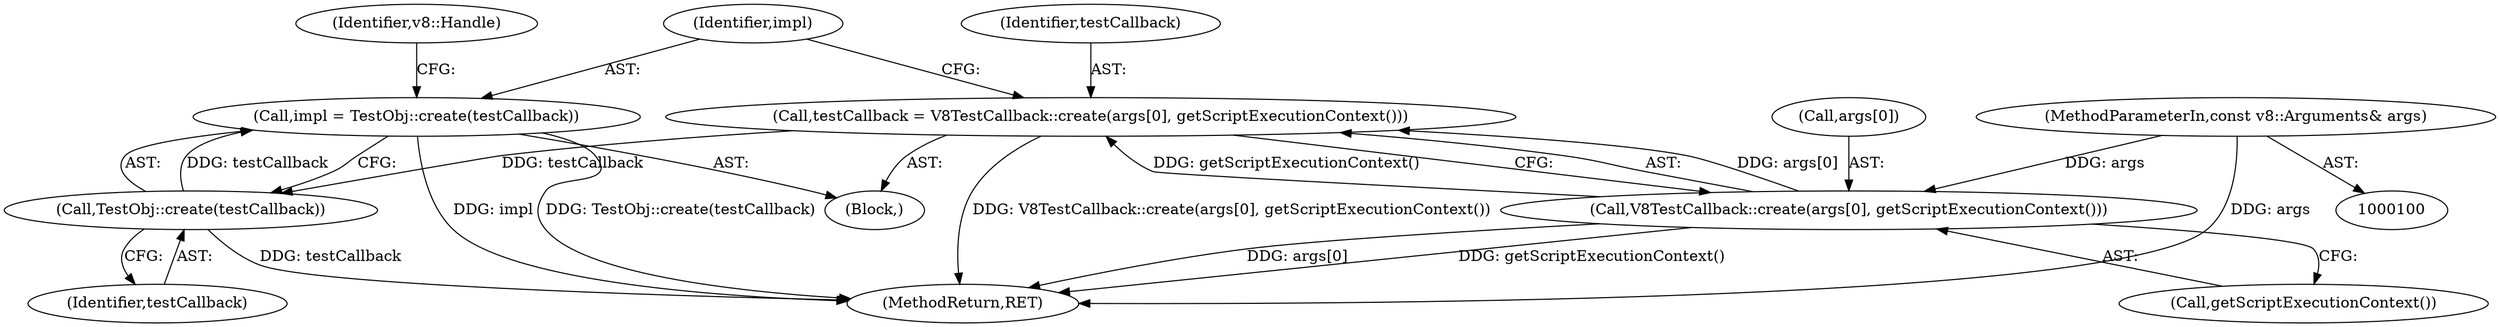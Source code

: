 digraph "0_Chrome_e9372a1bfd3588a80fcf49aa07321f0971dd6091_10@API" {
"1000144" [label="(Call,impl = TestObj::create(testCallback))"];
"1000146" [label="(Call,TestObj::create(testCallback))"];
"1000136" [label="(Call,testCallback = V8TestCallback::create(args[0], getScriptExecutionContext()))"];
"1000138" [label="(Call,V8TestCallback::create(args[0], getScriptExecutionContext()))"];
"1000101" [label="(MethodParameterIn,const v8::Arguments& args)"];
"1000137" [label="(Identifier,testCallback)"];
"1000150" [label="(Identifier,v8::Handle)"];
"1000146" [label="(Call,TestObj::create(testCallback))"];
"1000145" [label="(Identifier,impl)"];
"1000138" [label="(Call,V8TestCallback::create(args[0], getScriptExecutionContext()))"];
"1000101" [label="(MethodParameterIn,const v8::Arguments& args)"];
"1000142" [label="(Call,getScriptExecutionContext())"];
"1000144" [label="(Call,impl = TestObj::create(testCallback))"];
"1000162" [label="(MethodReturn,RET)"];
"1000136" [label="(Call,testCallback = V8TestCallback::create(args[0], getScriptExecutionContext()))"];
"1000147" [label="(Identifier,testCallback)"];
"1000102" [label="(Block,)"];
"1000139" [label="(Call,args[0])"];
"1000144" -> "1000102"  [label="AST: "];
"1000144" -> "1000146"  [label="CFG: "];
"1000145" -> "1000144"  [label="AST: "];
"1000146" -> "1000144"  [label="AST: "];
"1000150" -> "1000144"  [label="CFG: "];
"1000144" -> "1000162"  [label="DDG: TestObj::create(testCallback)"];
"1000144" -> "1000162"  [label="DDG: impl"];
"1000146" -> "1000144"  [label="DDG: testCallback"];
"1000146" -> "1000147"  [label="CFG: "];
"1000147" -> "1000146"  [label="AST: "];
"1000146" -> "1000162"  [label="DDG: testCallback"];
"1000136" -> "1000146"  [label="DDG: testCallback"];
"1000136" -> "1000102"  [label="AST: "];
"1000136" -> "1000138"  [label="CFG: "];
"1000137" -> "1000136"  [label="AST: "];
"1000138" -> "1000136"  [label="AST: "];
"1000145" -> "1000136"  [label="CFG: "];
"1000136" -> "1000162"  [label="DDG: V8TestCallback::create(args[0], getScriptExecutionContext())"];
"1000138" -> "1000136"  [label="DDG: args[0]"];
"1000138" -> "1000136"  [label="DDG: getScriptExecutionContext()"];
"1000138" -> "1000142"  [label="CFG: "];
"1000139" -> "1000138"  [label="AST: "];
"1000142" -> "1000138"  [label="AST: "];
"1000138" -> "1000162"  [label="DDG: getScriptExecutionContext()"];
"1000138" -> "1000162"  [label="DDG: args[0]"];
"1000101" -> "1000138"  [label="DDG: args"];
"1000101" -> "1000100"  [label="AST: "];
"1000101" -> "1000162"  [label="DDG: args"];
}
